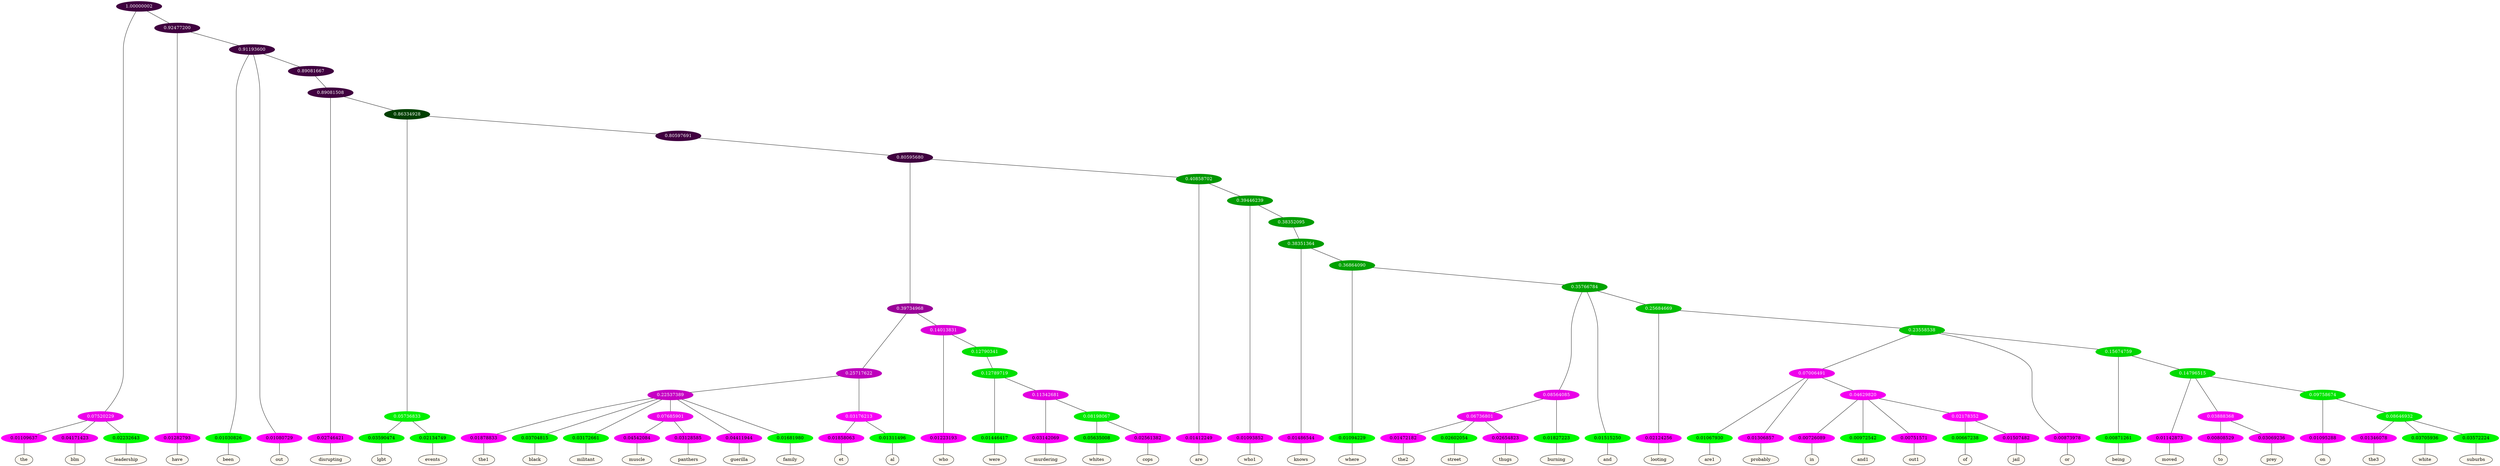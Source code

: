 graph {
	node [format=png height=0.15 nodesep=0.001 ordering=out overlap=prism overlap_scaling=0.01 ranksep=0.001 ratio=0.2 style=filled width=0.15]
	{
		rank=same
		a_w_3 [label=the color=black fillcolor=floralwhite style="filled,solid"]
		a_w_4 [label=blm color=black fillcolor=floralwhite style="filled,solid"]
		a_w_5 [label=leadership color=black fillcolor=floralwhite style="filled,solid"]
		a_w_6 [label=have color=black fillcolor=floralwhite style="filled,solid"]
		a_w_8 [label=been color=black fillcolor=floralwhite style="filled,solid"]
		a_w_9 [label=out color=black fillcolor=floralwhite style="filled,solid"]
		a_w_12 [label=disrupting color=black fillcolor=floralwhite style="filled,solid"]
		a_w_16 [label=lgbt color=black fillcolor=floralwhite style="filled,solid"]
		a_w_17 [label=events color=black fillcolor=floralwhite style="filled,solid"]
		a_w_31 [label=the1 color=black fillcolor=floralwhite style="filled,solid"]
		a_w_32 [label=black color=black fillcolor=floralwhite style="filled,solid"]
		a_w_33 [label=militant color=black fillcolor=floralwhite style="filled,solid"]
		a_w_41 [label=muscle color=black fillcolor=floralwhite style="filled,solid"]
		a_w_42 [label=panthers color=black fillcolor=floralwhite style="filled,solid"]
		a_w_35 [label=guerilla color=black fillcolor=floralwhite style="filled,solid"]
		a_w_36 [label=family color=black fillcolor=floralwhite style="filled,solid"]
		a_w_37 [label=et color=black fillcolor=floralwhite style="filled,solid"]
		a_w_38 [label=al color=black fillcolor=floralwhite style="filled,solid"]
		a_w_27 [label=who color=black fillcolor=floralwhite style="filled,solid"]
		a_w_43 [label=were color=black fillcolor=floralwhite style="filled,solid"]
		a_w_47 [label=murdering color=black fillcolor=floralwhite style="filled,solid"]
		a_w_51 [label=whites color=black fillcolor=floralwhite style="filled,solid"]
		a_w_52 [label=cops color=black fillcolor=floralwhite style="filled,solid"]
		a_w_23 [label=are color=black fillcolor=floralwhite style="filled,solid"]
		a_w_29 [label=who1 color=black fillcolor=floralwhite style="filled,solid"]
		a_w_45 [label=knows color=black fillcolor=floralwhite style="filled,solid"]
		a_w_49 [label=where color=black fillcolor=floralwhite style="filled,solid"]
		a_w_60 [label=the2 color=black fillcolor=floralwhite style="filled,solid"]
		a_w_61 [label=street color=black fillcolor=floralwhite style="filled,solid"]
		a_w_62 [label=thugs color=black fillcolor=floralwhite style="filled,solid"]
		a_w_57 [label=burning color=black fillcolor=floralwhite style="filled,solid"]
		a_w_54 [label=and color=black fillcolor=floralwhite style="filled,solid"]
		a_w_58 [label=looting color=black fillcolor=floralwhite style="filled,solid"]
		a_w_66 [label=are1 color=black fillcolor=floralwhite style="filled,solid"]
		a_w_67 [label=probably color=black fillcolor=floralwhite style="filled,solid"]
		a_w_71 [label=in color=black fillcolor=floralwhite style="filled,solid"]
		a_w_72 [label=and1 color=black fillcolor=floralwhite style="filled,solid"]
		a_w_73 [label=out1 color=black fillcolor=floralwhite style="filled,solid"]
		a_w_78 [label=of color=black fillcolor=floralwhite style="filled,solid"]
		a_w_79 [label=jail color=black fillcolor=floralwhite style="filled,solid"]
		a_w_64 [label=or color=black fillcolor=floralwhite style="filled,solid"]
		a_w_69 [label=being color=black fillcolor=floralwhite style="filled,solid"]
		a_w_75 [label=moved color=black fillcolor=floralwhite style="filled,solid"]
		a_w_80 [label=to color=black fillcolor=floralwhite style="filled,solid"]
		a_w_81 [label=prey color=black fillcolor=floralwhite style="filled,solid"]
		a_w_82 [label=on color=black fillcolor=floralwhite style="filled,solid"]
		a_w_84 [label=the3 color=black fillcolor=floralwhite style="filled,solid"]
		a_w_85 [label=white color=black fillcolor=floralwhite style="filled,solid"]
		a_w_86 [label=suburbs color=black fillcolor=floralwhite style="filled,solid"]
	}
	a_n_3 -- a_w_3
	a_n_4 -- a_w_4
	a_n_5 -- a_w_5
	a_n_6 -- a_w_6
	a_n_8 -- a_w_8
	a_n_9 -- a_w_9
	a_n_12 -- a_w_12
	a_n_16 -- a_w_16
	a_n_17 -- a_w_17
	a_n_31 -- a_w_31
	a_n_32 -- a_w_32
	a_n_33 -- a_w_33
	a_n_41 -- a_w_41
	a_n_42 -- a_w_42
	a_n_35 -- a_w_35
	a_n_36 -- a_w_36
	a_n_37 -- a_w_37
	a_n_38 -- a_w_38
	a_n_27 -- a_w_27
	a_n_43 -- a_w_43
	a_n_47 -- a_w_47
	a_n_51 -- a_w_51
	a_n_52 -- a_w_52
	a_n_23 -- a_w_23
	a_n_29 -- a_w_29
	a_n_45 -- a_w_45
	a_n_49 -- a_w_49
	a_n_60 -- a_w_60
	a_n_61 -- a_w_61
	a_n_62 -- a_w_62
	a_n_57 -- a_w_57
	a_n_54 -- a_w_54
	a_n_58 -- a_w_58
	a_n_66 -- a_w_66
	a_n_67 -- a_w_67
	a_n_71 -- a_w_71
	a_n_72 -- a_w_72
	a_n_73 -- a_w_73
	a_n_78 -- a_w_78
	a_n_79 -- a_w_79
	a_n_64 -- a_w_64
	a_n_69 -- a_w_69
	a_n_75 -- a_w_75
	a_n_80 -- a_w_80
	a_n_81 -- a_w_81
	a_n_82 -- a_w_82
	a_n_84 -- a_w_84
	a_n_85 -- a_w_85
	a_n_86 -- a_w_86
	{
		rank=same
		a_n_3 [label=0.01109637 color="0.835 1.000 0.989" fontcolor=black]
		a_n_4 [label=0.04171423 color="0.835 1.000 0.958" fontcolor=black]
		a_n_5 [label=0.02232643 color="0.334 1.000 0.978" fontcolor=black]
		a_n_6 [label=0.01282793 color="0.835 1.000 0.987" fontcolor=black]
		a_n_8 [label=0.01030826 color="0.334 1.000 0.990" fontcolor=black]
		a_n_9 [label=0.01080729 color="0.835 1.000 0.989" fontcolor=black]
		a_n_12 [label=0.02746421 color="0.835 1.000 0.973" fontcolor=black]
		a_n_16 [label=0.03590474 color="0.334 1.000 0.964" fontcolor=black]
		a_n_17 [label=0.02134749 color="0.334 1.000 0.979" fontcolor=black]
		a_n_31 [label=0.01878833 color="0.835 1.000 0.981" fontcolor=black]
		a_n_32 [label=0.03704815 color="0.334 1.000 0.963" fontcolor=black]
		a_n_33 [label=0.03172661 color="0.334 1.000 0.968" fontcolor=black]
		a_n_41 [label=0.04542084 color="0.835 1.000 0.955" fontcolor=black]
		a_n_42 [label=0.03128585 color="0.835 1.000 0.969" fontcolor=black]
		a_n_35 [label=0.04411944 color="0.835 1.000 0.956" fontcolor=black]
		a_n_36 [label=0.01681980 color="0.334 1.000 0.983" fontcolor=black]
		a_n_37 [label=0.01858063 color="0.835 1.000 0.981" fontcolor=black]
		a_n_38 [label=0.01311496 color="0.334 1.000 0.987" fontcolor=black]
		a_n_27 [label=0.01223193 color="0.835 1.000 0.988" fontcolor=black]
		a_n_43 [label=0.01446417 color="0.334 1.000 0.986" fontcolor=black]
		a_n_47 [label=0.03142069 color="0.835 1.000 0.969" fontcolor=black]
		a_n_51 [label=0.05635008 color="0.334 1.000 0.944" fontcolor=black]
		a_n_52 [label=0.02561382 color="0.835 1.000 0.974" fontcolor=black]
		a_n_23 [label=0.01412249 color="0.835 1.000 0.986" fontcolor=black]
		a_n_29 [label=0.01093852 color="0.835 1.000 0.989" fontcolor=black]
		a_n_45 [label=0.01486544 color="0.835 1.000 0.985" fontcolor=black]
		a_n_49 [label=0.01094229 color="0.334 1.000 0.989" fontcolor=black]
		a_n_60 [label=0.01472182 color="0.835 1.000 0.985" fontcolor=black]
		a_n_61 [label=0.02602054 color="0.334 1.000 0.974" fontcolor=black]
		a_n_62 [label=0.02654823 color="0.835 1.000 0.973" fontcolor=black]
		a_n_57 [label=0.01827223 color="0.334 1.000 0.982" fontcolor=black]
		a_n_54 [label=0.01515250 color="0.334 1.000 0.985" fontcolor=black]
		a_n_58 [label=0.02124256 color="0.835 1.000 0.979" fontcolor=black]
		a_n_66 [label=0.01067930 color="0.334 1.000 0.989" fontcolor=black]
		a_n_67 [label=0.01306857 color="0.835 1.000 0.987" fontcolor=black]
		a_n_71 [label=0.00726089 color="0.835 1.000 0.993" fontcolor=black]
		a_n_72 [label=0.00972542 color="0.334 1.000 0.990" fontcolor=black]
		a_n_73 [label=0.00751571 color="0.835 1.000 0.992" fontcolor=black]
		a_n_78 [label=0.00667238 color="0.334 1.000 0.993" fontcolor=black]
		a_n_79 [label=0.01507482 color="0.835 1.000 0.985" fontcolor=black]
		a_n_64 [label=0.00873978 color="0.835 1.000 0.991" fontcolor=black]
		a_n_69 [label=0.00871261 color="0.334 1.000 0.991" fontcolor=black]
		a_n_75 [label=0.01142873 color="0.835 1.000 0.989" fontcolor=black]
		a_n_80 [label=0.00808529 color="0.835 1.000 0.992" fontcolor=black]
		a_n_81 [label=0.03069236 color="0.835 1.000 0.969" fontcolor=black]
		a_n_82 [label=0.01095288 color="0.835 1.000 0.989" fontcolor=black]
		a_n_84 [label=0.01346078 color="0.835 1.000 0.987" fontcolor=black]
		a_n_85 [label=0.03705936 color="0.334 1.000 0.963" fontcolor=black]
		a_n_86 [label=0.03572224 color="0.334 1.000 0.964" fontcolor=black]
	}
	a_n_0 [label=1.00000002 color="0.835 1.000 0.250" fontcolor=grey99]
	a_n_1 [label=0.07520229 color="0.835 1.000 0.925" fontcolor=grey99]
	a_n_0 -- a_n_1
	a_n_2 [label=0.92477200 color="0.835 1.000 0.250" fontcolor=grey99]
	a_n_0 -- a_n_2
	a_n_1 -- a_n_3
	a_n_1 -- a_n_4
	a_n_1 -- a_n_5
	a_n_2 -- a_n_6
	a_n_7 [label=0.91193600 color="0.835 1.000 0.250" fontcolor=grey99]
	a_n_2 -- a_n_7
	a_n_7 -- a_n_8
	a_n_7 -- a_n_9
	a_n_10 [label=0.89081667 color="0.835 1.000 0.250" fontcolor=grey99]
	a_n_7 -- a_n_10
	a_n_11 [label=0.89081508 color="0.835 1.000 0.250" fontcolor=grey99]
	a_n_10 -- a_n_11
	a_n_11 -- a_n_12
	a_n_13 [label=0.86334928 color="0.334 1.000 0.250" fontcolor=grey99]
	a_n_11 -- a_n_13
	a_n_14 [label=0.05736833 color="0.334 1.000 0.943" fontcolor=grey99]
	a_n_13 -- a_n_14
	a_n_15 [label=0.80597691 color="0.835 1.000 0.250" fontcolor=grey99]
	a_n_13 -- a_n_15
	a_n_14 -- a_n_16
	a_n_14 -- a_n_17
	a_n_18 [label=0.80595680 color="0.835 1.000 0.250" fontcolor=grey99]
	a_n_15 -- a_n_18
	a_n_19 [label=0.39734968 color="0.835 1.000 0.603" fontcolor=grey99]
	a_n_18 -- a_n_19
	a_n_20 [label=0.40858702 color="0.334 1.000 0.591" fontcolor=grey99]
	a_n_18 -- a_n_20
	a_n_21 [label=0.25717622 color="0.835 1.000 0.743" fontcolor=grey99]
	a_n_19 -- a_n_21
	a_n_22 [label=0.14013831 color="0.835 1.000 0.860" fontcolor=grey99]
	a_n_19 -- a_n_22
	a_n_20 -- a_n_23
	a_n_24 [label=0.39446239 color="0.334 1.000 0.606" fontcolor=grey99]
	a_n_20 -- a_n_24
	a_n_25 [label=0.22537389 color="0.835 1.000 0.775" fontcolor=grey99]
	a_n_21 -- a_n_25
	a_n_26 [label=0.03176213 color="0.835 1.000 0.968" fontcolor=grey99]
	a_n_21 -- a_n_26
	a_n_22 -- a_n_27
	a_n_28 [label=0.12790341 color="0.334 1.000 0.872" fontcolor=grey99]
	a_n_22 -- a_n_28
	a_n_24 -- a_n_29
	a_n_30 [label=0.38352095 color="0.334 1.000 0.616" fontcolor=grey99]
	a_n_24 -- a_n_30
	a_n_25 -- a_n_31
	a_n_25 -- a_n_32
	a_n_25 -- a_n_33
	a_n_34 [label=0.07685901 color="0.835 1.000 0.923" fontcolor=grey99]
	a_n_25 -- a_n_34
	a_n_25 -- a_n_35
	a_n_25 -- a_n_36
	a_n_26 -- a_n_37
	a_n_26 -- a_n_38
	a_n_39 [label=0.12789719 color="0.334 1.000 0.872" fontcolor=grey99]
	a_n_28 -- a_n_39
	a_n_40 [label=0.38351364 color="0.334 1.000 0.616" fontcolor=grey99]
	a_n_30 -- a_n_40
	a_n_34 -- a_n_41
	a_n_34 -- a_n_42
	a_n_39 -- a_n_43
	a_n_44 [label=0.11342681 color="0.835 1.000 0.887" fontcolor=grey99]
	a_n_39 -- a_n_44
	a_n_40 -- a_n_45
	a_n_46 [label=0.36864090 color="0.334 1.000 0.631" fontcolor=grey99]
	a_n_40 -- a_n_46
	a_n_44 -- a_n_47
	a_n_48 [label=0.08198067 color="0.334 1.000 0.918" fontcolor=grey99]
	a_n_44 -- a_n_48
	a_n_46 -- a_n_49
	a_n_50 [label=0.35766784 color="0.334 1.000 0.642" fontcolor=grey99]
	a_n_46 -- a_n_50
	a_n_48 -- a_n_51
	a_n_48 -- a_n_52
	a_n_53 [label=0.08564085 color="0.835 1.000 0.914" fontcolor=grey99]
	a_n_50 -- a_n_53
	a_n_50 -- a_n_54
	a_n_55 [label=0.25684669 color="0.334 1.000 0.743" fontcolor=grey99]
	a_n_50 -- a_n_55
	a_n_56 [label=0.06736801 color="0.835 1.000 0.933" fontcolor=grey99]
	a_n_53 -- a_n_56
	a_n_53 -- a_n_57
	a_n_55 -- a_n_58
	a_n_59 [label=0.23558538 color="0.334 1.000 0.764" fontcolor=grey99]
	a_n_55 -- a_n_59
	a_n_56 -- a_n_60
	a_n_56 -- a_n_61
	a_n_56 -- a_n_62
	a_n_63 [label=0.07006491 color="0.835 1.000 0.930" fontcolor=grey99]
	a_n_59 -- a_n_63
	a_n_59 -- a_n_64
	a_n_65 [label=0.15674759 color="0.334 1.000 0.843" fontcolor=grey99]
	a_n_59 -- a_n_65
	a_n_63 -- a_n_66
	a_n_63 -- a_n_67
	a_n_68 [label=0.04629820 color="0.835 1.000 0.954" fontcolor=grey99]
	a_n_63 -- a_n_68
	a_n_65 -- a_n_69
	a_n_70 [label=0.14796515 color="0.334 1.000 0.852" fontcolor=grey99]
	a_n_65 -- a_n_70
	a_n_68 -- a_n_71
	a_n_68 -- a_n_72
	a_n_68 -- a_n_73
	a_n_74 [label=0.02178352 color="0.835 1.000 0.978" fontcolor=grey99]
	a_n_68 -- a_n_74
	a_n_70 -- a_n_75
	a_n_76 [label=0.03888368 color="0.835 1.000 0.961" fontcolor=grey99]
	a_n_70 -- a_n_76
	a_n_77 [label=0.09758674 color="0.334 1.000 0.902" fontcolor=grey99]
	a_n_70 -- a_n_77
	a_n_74 -- a_n_78
	a_n_74 -- a_n_79
	a_n_76 -- a_n_80
	a_n_76 -- a_n_81
	a_n_77 -- a_n_82
	a_n_83 [label=0.08646932 color="0.334 1.000 0.914" fontcolor=grey99]
	a_n_77 -- a_n_83
	a_n_83 -- a_n_84
	a_n_83 -- a_n_85
	a_n_83 -- a_n_86
}
